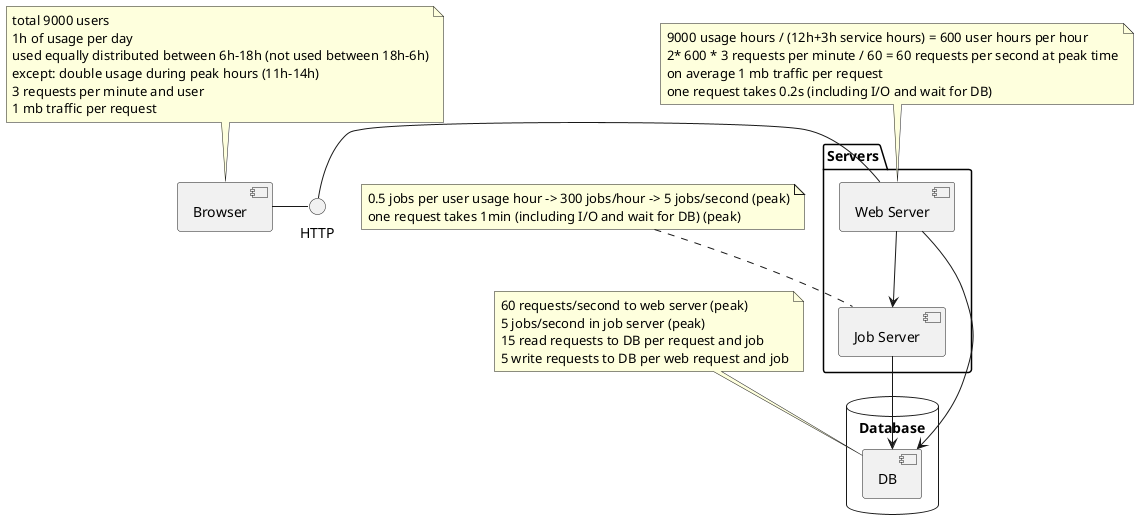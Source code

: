 @startuml
'https://plantuml.com/component-diagram

[Browser] - HTTP

note as BN
  total 9000 users
  1h of usage per day
  used equally distributed between 6h-18h (not used between 18h-6h)
  except: double usage during peak hours (11h-14h)
  3 requests per minute and user
  1 mb traffic per request
end note

BN .. [Browser]


package "Servers" {
  HTTP - [Web Server]
  [Job Server]
}

note as WN
  9000 usage hours / (12h+3h service hours) = 600 user hours per hour
  2* 600 * 3 requests per minute / 60 = 60 requests per second at peak time
  on average 1 mb traffic per request
  one request takes 0.2s (including I/O and wait for DB)
end note

WN .. [Web Server]


note as JN
  0.5 jobs per user usage hour -> 300 jobs/hour -> 5 jobs/second (peak)
  one request takes 1min (including I/O and wait for DB) (peak)
end note

JN .. [Job Server]


note as DN
  60 requests/second to web server (peak)
  5 jobs/second in job server (peak)
  15 read requests to DB per request and job
  5 write requests to DB per web request and job
end note

database "Database" {
   [DB]
}

DN .. [DB]

[Web Server] --> [DB]
[Web Server] --> [Job Server]
[Job Server] --> [DB]

@enduml
